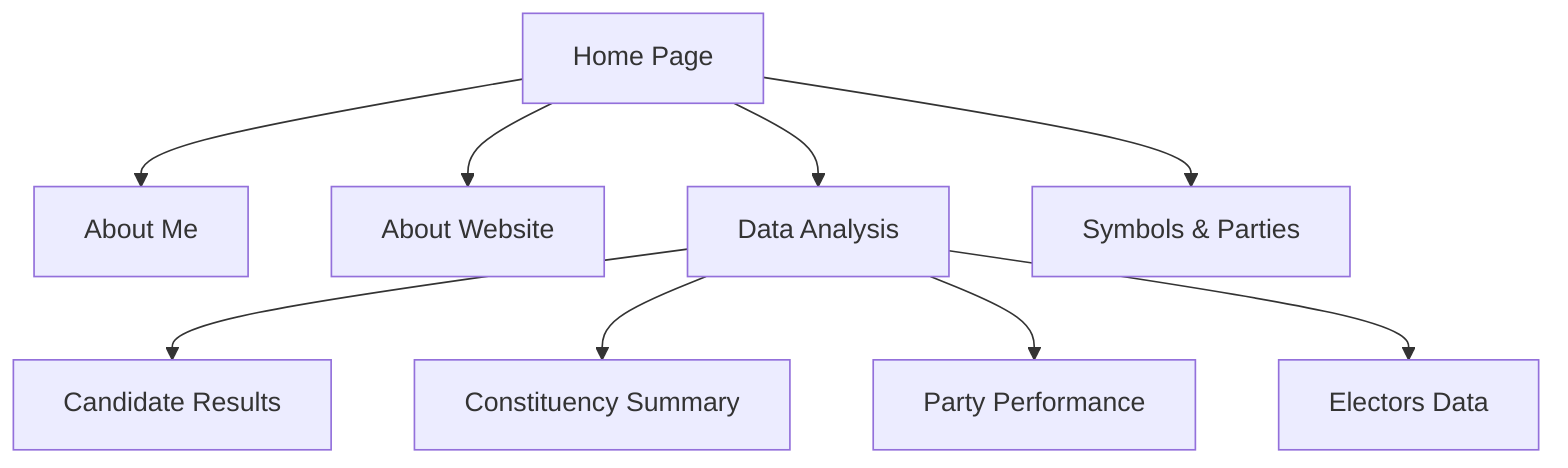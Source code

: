 graph TD
    A["Home Page"] --> B["About Me"]
    A --> C["About Website"]
    A --> D["Data Analysis"]
    D --> E["Candidate Results"]
    D --> F["Constituency Summary"]
    D --> G["Party Performance"]
    D --> H["Electors Data"]
    A --> I["Symbols & Parties"]